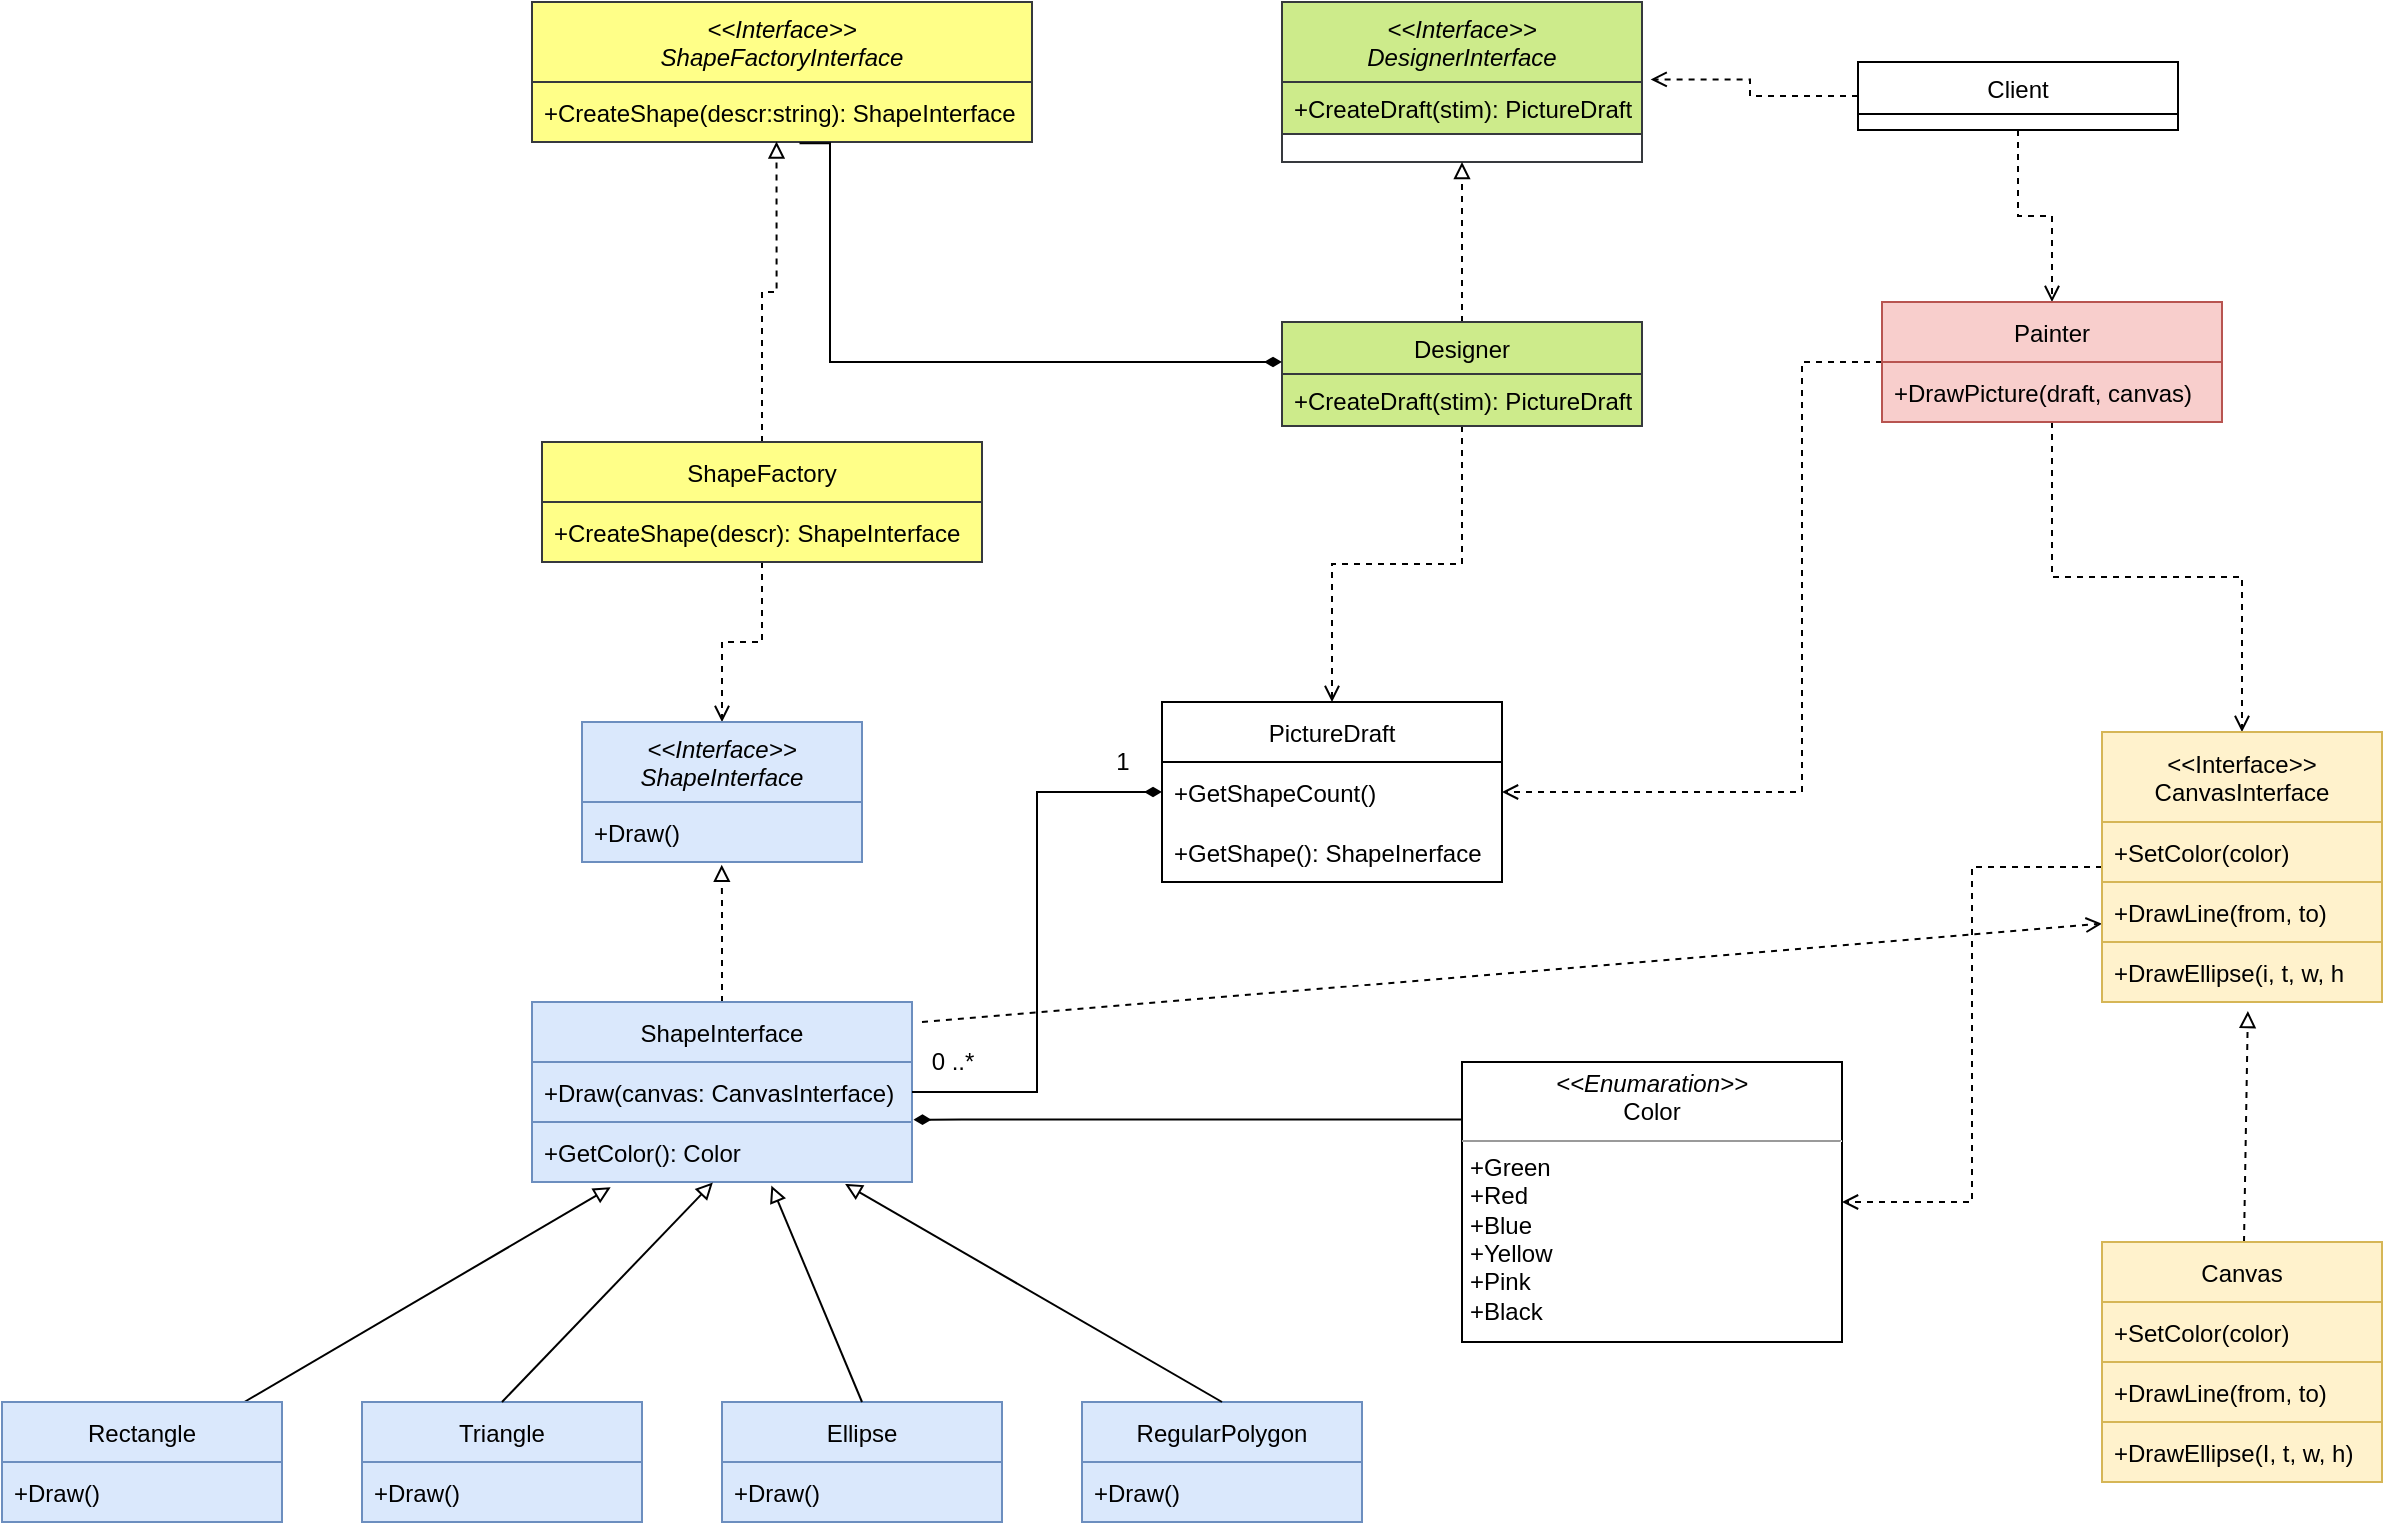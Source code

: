 <mxfile version="17.2.4" type="github">
  <diagram id="C5RBs43oDa-KdzZeNtuy" name="Page-1">
    <mxGraphModel dx="2310" dy="827" grid="1" gridSize="10" guides="1" tooltips="1" connect="1" arrows="1" fold="1" page="1" pageScale="1" pageWidth="827" pageHeight="1169" math="0" shadow="0">
      <root>
        <mxCell id="WIyWlLk6GJQsqaUBKTNV-0" />
        <mxCell id="WIyWlLk6GJQsqaUBKTNV-1" parent="WIyWlLk6GJQsqaUBKTNV-0" />
        <mxCell id="zkfFHV4jXpPFQw0GAbJ--0" value="&lt;&lt;Interface&gt;&gt;&#xa;DesignerInterface" style="swimlane;fontStyle=2;align=center;verticalAlign=top;childLayout=stackLayout;horizontal=1;startSize=40;horizontalStack=0;resizeParent=1;resizeLast=0;collapsible=1;marginBottom=0;rounded=0;shadow=0;strokeWidth=1;fillColor=#cdeb8b;strokeColor=#36393d;" parent="WIyWlLk6GJQsqaUBKTNV-1" vertex="1">
          <mxGeometry x="220" y="100" width="180" height="80" as="geometry">
            <mxRectangle x="230" y="140" width="160" height="26" as="alternateBounds" />
          </mxGeometry>
        </mxCell>
        <mxCell id="zkfFHV4jXpPFQw0GAbJ--5" value="+CreateDraft(stim): PictureDraft" style="text;align=left;verticalAlign=top;spacingLeft=4;spacingRight=4;overflow=hidden;rotatable=0;points=[[0,0.5],[1,0.5]];portConstraint=eastwest;fillColor=#cdeb8b;strokeColor=#36393d;" parent="zkfFHV4jXpPFQw0GAbJ--0" vertex="1">
          <mxGeometry y="40" width="180" height="26" as="geometry" />
        </mxCell>
        <mxCell id="34K8-OLlR78BjBaU6Wkd-9" style="edgeStyle=orthogonalEdgeStyle;rounded=0;orthogonalLoop=1;jettySize=auto;html=1;entryX=0.5;entryY=1;entryDx=0;entryDy=0;fontFamily=Helvetica;fontSize=12;fontColor=default;dashed=1;endArrow=block;endFill=0;" parent="WIyWlLk6GJQsqaUBKTNV-1" source="zkfFHV4jXpPFQw0GAbJ--6" target="zkfFHV4jXpPFQw0GAbJ--0" edge="1">
          <mxGeometry relative="1" as="geometry" />
        </mxCell>
        <mxCell id="34K8-OLlR78BjBaU6Wkd-48" style="edgeStyle=orthogonalEdgeStyle;rounded=0;orthogonalLoop=1;jettySize=auto;html=1;entryX=0.5;entryY=0;entryDx=0;entryDy=0;fontFamily=Helvetica;fontSize=12;fontColor=default;endArrow=open;endFill=0;dashed=1;" parent="WIyWlLk6GJQsqaUBKTNV-1" source="zkfFHV4jXpPFQw0GAbJ--6" target="34K8-OLlR78BjBaU6Wkd-44" edge="1">
          <mxGeometry relative="1" as="geometry" />
        </mxCell>
        <mxCell id="zkfFHV4jXpPFQw0GAbJ--6" value="Designer" style="swimlane;fontStyle=0;align=center;verticalAlign=top;childLayout=stackLayout;horizontal=1;startSize=26;horizontalStack=0;resizeParent=1;resizeLast=0;collapsible=1;marginBottom=0;rounded=0;shadow=0;strokeWidth=1;fillColor=#cdeb8b;strokeColor=#36393d;" parent="WIyWlLk6GJQsqaUBKTNV-1" vertex="1">
          <mxGeometry x="220" y="260" width="180" height="52" as="geometry">
            <mxRectangle x="120" y="360" width="160" height="26" as="alternateBounds" />
          </mxGeometry>
        </mxCell>
        <mxCell id="zkfFHV4jXpPFQw0GAbJ--8" value="+CreateDraft(stim): PictureDraft" style="text;align=left;verticalAlign=top;spacingLeft=4;spacingRight=4;overflow=hidden;rotatable=0;points=[[0,0.5],[1,0.5]];portConstraint=eastwest;rounded=0;shadow=0;html=0;fillColor=#cdeb8b;strokeColor=#36393d;" parent="zkfFHV4jXpPFQw0GAbJ--6" vertex="1">
          <mxGeometry y="26" width="180" height="26" as="geometry" />
        </mxCell>
        <mxCell id="34K8-OLlR78BjBaU6Wkd-52" style="edgeStyle=orthogonalEdgeStyle;rounded=0;orthogonalLoop=1;jettySize=auto;html=1;entryX=1.024;entryY=-0.05;entryDx=0;entryDy=0;entryPerimeter=0;fontFamily=Helvetica;fontSize=12;fontColor=default;endArrow=open;endFill=0;dashed=1;" parent="WIyWlLk6GJQsqaUBKTNV-1" source="zkfFHV4jXpPFQw0GAbJ--17" target="zkfFHV4jXpPFQw0GAbJ--5" edge="1">
          <mxGeometry relative="1" as="geometry" />
        </mxCell>
        <mxCell id="34K8-OLlR78BjBaU6Wkd-57" style="edgeStyle=orthogonalEdgeStyle;rounded=0;orthogonalLoop=1;jettySize=auto;html=1;entryX=0.5;entryY=0;entryDx=0;entryDy=0;dashed=1;fontFamily=Helvetica;fontSize=12;fontColor=default;endArrow=open;endFill=0;" parent="WIyWlLk6GJQsqaUBKTNV-1" source="zkfFHV4jXpPFQw0GAbJ--17" target="34K8-OLlR78BjBaU6Wkd-53" edge="1">
          <mxGeometry relative="1" as="geometry" />
        </mxCell>
        <mxCell id="zkfFHV4jXpPFQw0GAbJ--17" value="Client" style="swimlane;fontStyle=0;align=center;verticalAlign=top;childLayout=stackLayout;horizontal=1;startSize=26;horizontalStack=0;resizeParent=1;resizeLast=0;collapsible=1;marginBottom=0;rounded=0;shadow=0;strokeWidth=1;" parent="WIyWlLk6GJQsqaUBKTNV-1" vertex="1">
          <mxGeometry x="508" y="130" width="160" height="34" as="geometry">
            <mxRectangle x="550" y="140" width="160" height="26" as="alternateBounds" />
          </mxGeometry>
        </mxCell>
        <mxCell id="34K8-OLlR78BjBaU6Wkd-10" value="&lt;&lt;Interface&gt;&gt;&#xa;ShapeFactoryInterface" style="swimlane;fontStyle=2;childLayout=stackLayout;horizontal=1;startSize=40;horizontalStack=0;resizeParent=1;resizeParentMax=0;resizeLast=0;collapsible=1;marginBottom=0;rounded=0;shadow=0;fontFamily=Helvetica;fontSize=12;fillColor=#ffff88;html=0;strokeColor=#36393d;" parent="WIyWlLk6GJQsqaUBKTNV-1" vertex="1">
          <mxGeometry x="-155" y="100" width="250" height="70" as="geometry" />
        </mxCell>
        <mxCell id="34K8-OLlR78BjBaU6Wkd-11" value="+CreateShape(descr:string): ShapeInterface" style="text;strokeColor=#36393d;fillColor=#ffff88;align=left;verticalAlign=middle;spacingLeft=4;spacingRight=4;overflow=hidden;points=[[0,0.5],[1,0.5]];portConstraint=eastwest;rotatable=0;rounded=0;shadow=0;fontFamily=Helvetica;fontSize=12;html=0;" parent="34K8-OLlR78BjBaU6Wkd-10" vertex="1">
          <mxGeometry y="40" width="250" height="30" as="geometry" />
        </mxCell>
        <mxCell id="34K8-OLlR78BjBaU6Wkd-14" style="edgeStyle=orthogonalEdgeStyle;rounded=0;orthogonalLoop=1;jettySize=auto;html=1;fontFamily=Helvetica;fontSize=12;fontColor=default;endArrow=diamondThin;endFill=1;exitX=0.535;exitY=1.019;exitDx=0;exitDy=0;exitPerimeter=0;" parent="WIyWlLk6GJQsqaUBKTNV-1" source="34K8-OLlR78BjBaU6Wkd-11" target="zkfFHV4jXpPFQw0GAbJ--6" edge="1">
          <mxGeometry relative="1" as="geometry">
            <Array as="points">
              <mxPoint x="-6" y="280" />
            </Array>
          </mxGeometry>
        </mxCell>
        <mxCell id="34K8-OLlR78BjBaU6Wkd-19" style="edgeStyle=orthogonalEdgeStyle;rounded=0;orthogonalLoop=1;jettySize=auto;html=1;fontFamily=Helvetica;fontSize=12;fontColor=default;endArrow=block;endFill=0;entryX=0.489;entryY=0.993;entryDx=0;entryDy=0;entryPerimeter=0;dashed=1;" parent="WIyWlLk6GJQsqaUBKTNV-1" source="34K8-OLlR78BjBaU6Wkd-15" target="34K8-OLlR78BjBaU6Wkd-11" edge="1">
          <mxGeometry relative="1" as="geometry">
            <mxPoint x="-20" y="190" as="targetPoint" />
          </mxGeometry>
        </mxCell>
        <mxCell id="34K8-OLlR78BjBaU6Wkd-29" style="edgeStyle=orthogonalEdgeStyle;rounded=0;orthogonalLoop=1;jettySize=auto;html=1;entryX=0.5;entryY=0;entryDx=0;entryDy=0;dashed=1;fontFamily=Helvetica;fontSize=12;fontColor=default;endArrow=open;endFill=0;" parent="WIyWlLk6GJQsqaUBKTNV-1" source="34K8-OLlR78BjBaU6Wkd-15" target="34K8-OLlR78BjBaU6Wkd-20" edge="1">
          <mxGeometry relative="1" as="geometry" />
        </mxCell>
        <mxCell id="34K8-OLlR78BjBaU6Wkd-15" value="ShapeFactory" style="swimlane;fontStyle=0;childLayout=stackLayout;horizontal=1;startSize=30;horizontalStack=0;resizeParent=1;resizeParentMax=0;resizeLast=0;collapsible=1;marginBottom=0;rounded=0;shadow=0;fontFamily=Helvetica;fontSize=12;fillColor=#ffff88;html=0;strokeColor=#36393d;" parent="WIyWlLk6GJQsqaUBKTNV-1" vertex="1">
          <mxGeometry x="-150" y="320" width="220" height="60" as="geometry" />
        </mxCell>
        <mxCell id="34K8-OLlR78BjBaU6Wkd-16" value="+CreateShape(descr): ShapeInterface" style="text;strokeColor=#36393d;fillColor=#ffff88;align=left;verticalAlign=middle;spacingLeft=4;spacingRight=4;overflow=hidden;points=[[0,0.5],[1,0.5]];portConstraint=eastwest;rotatable=0;rounded=0;shadow=0;fontFamily=Helvetica;fontSize=12;html=0;" parent="34K8-OLlR78BjBaU6Wkd-15" vertex="1">
          <mxGeometry y="30" width="220" height="30" as="geometry" />
        </mxCell>
        <mxCell id="34K8-OLlR78BjBaU6Wkd-20" value="&lt;&lt;Interface&gt;&gt;&#xa;ShapeInterface" style="swimlane;fontStyle=2;childLayout=stackLayout;horizontal=1;startSize=40;horizontalStack=0;resizeParent=1;resizeParentMax=0;resizeLast=0;collapsible=1;marginBottom=0;rounded=0;shadow=0;fontFamily=Helvetica;fontSize=12;fillColor=#dae8fc;html=0;strokeColor=#6c8ebf;" parent="WIyWlLk6GJQsqaUBKTNV-1" vertex="1">
          <mxGeometry x="-130" y="460" width="140" height="70" as="geometry" />
        </mxCell>
        <mxCell id="34K8-OLlR78BjBaU6Wkd-21" value="+Draw()" style="text;strokeColor=#6c8ebf;fillColor=#dae8fc;align=left;verticalAlign=middle;spacingLeft=4;spacingRight=4;overflow=hidden;points=[[0,0.5],[1,0.5]];portConstraint=eastwest;rotatable=0;rounded=0;shadow=0;fontFamily=Helvetica;fontSize=12;html=0;" parent="34K8-OLlR78BjBaU6Wkd-20" vertex="1">
          <mxGeometry y="40" width="140" height="30" as="geometry" />
        </mxCell>
        <mxCell id="34K8-OLlR78BjBaU6Wkd-28" style="edgeStyle=orthogonalEdgeStyle;rounded=0;orthogonalLoop=1;jettySize=auto;html=1;entryX=0.499;entryY=1.047;entryDx=0;entryDy=0;entryPerimeter=0;dashed=1;fontFamily=Helvetica;fontSize=12;fontColor=default;endArrow=block;endFill=0;" parent="WIyWlLk6GJQsqaUBKTNV-1" source="34K8-OLlR78BjBaU6Wkd-24" target="34K8-OLlR78BjBaU6Wkd-21" edge="1">
          <mxGeometry relative="1" as="geometry">
            <Array as="points">
              <mxPoint x="-60" y="550" />
              <mxPoint x="-60" y="550" />
            </Array>
          </mxGeometry>
        </mxCell>
        <mxCell id="34K8-OLlR78BjBaU6Wkd-69" style="rounded=0;orthogonalLoop=1;jettySize=auto;html=1;fontFamily=Helvetica;fontSize=12;fontColor=default;endArrow=open;endFill=0;dashed=1;" parent="WIyWlLk6GJQsqaUBKTNV-1" target="34K8-OLlR78BjBaU6Wkd-67" edge="1">
          <mxGeometry relative="1" as="geometry">
            <mxPoint x="40" y="610" as="sourcePoint" />
          </mxGeometry>
        </mxCell>
        <mxCell id="34K8-OLlR78BjBaU6Wkd-24" value="ShapeInterface" style="swimlane;fontStyle=0;childLayout=stackLayout;horizontal=1;startSize=30;horizontalStack=0;resizeParent=1;resizeParentMax=0;resizeLast=0;collapsible=1;marginBottom=0;rounded=0;shadow=0;fontFamily=Helvetica;fontSize=12;fillColor=#dae8fc;html=0;strokeColor=#6c8ebf;" parent="WIyWlLk6GJQsqaUBKTNV-1" vertex="1">
          <mxGeometry x="-155" y="600" width="190" height="90" as="geometry" />
        </mxCell>
        <mxCell id="34K8-OLlR78BjBaU6Wkd-25" value="+Draw(canvas: CanvasInterface)" style="text;strokeColor=#6c8ebf;fillColor=#dae8fc;align=left;verticalAlign=middle;spacingLeft=4;spacingRight=4;overflow=hidden;points=[[0,0.5],[1,0.5]];portConstraint=eastwest;rotatable=0;rounded=0;shadow=0;fontFamily=Helvetica;fontSize=12;html=0;" parent="34K8-OLlR78BjBaU6Wkd-24" vertex="1">
          <mxGeometry y="30" width="190" height="30" as="geometry" />
        </mxCell>
        <mxCell id="34K8-OLlR78BjBaU6Wkd-26" value="+GetColor(): Color" style="text;strokeColor=#6c8ebf;fillColor=#dae8fc;align=left;verticalAlign=middle;spacingLeft=4;spacingRight=4;overflow=hidden;points=[[0,0.5],[1,0.5]];portConstraint=eastwest;rotatable=0;rounded=0;shadow=0;fontFamily=Helvetica;fontSize=12;html=0;" parent="34K8-OLlR78BjBaU6Wkd-24" vertex="1">
          <mxGeometry y="60" width="190" height="30" as="geometry" />
        </mxCell>
        <mxCell id="34K8-OLlR78BjBaU6Wkd-40" style="rounded=0;orthogonalLoop=1;jettySize=auto;html=1;entryX=0.207;entryY=1.087;entryDx=0;entryDy=0;entryPerimeter=0;fontFamily=Helvetica;fontSize=12;fontColor=default;endArrow=block;endFill=0;" parent="WIyWlLk6GJQsqaUBKTNV-1" source="34K8-OLlR78BjBaU6Wkd-30" target="34K8-OLlR78BjBaU6Wkd-26" edge="1">
          <mxGeometry relative="1" as="geometry" />
        </mxCell>
        <mxCell id="34K8-OLlR78BjBaU6Wkd-30" value="Rectangle" style="swimlane;fontStyle=0;childLayout=stackLayout;horizontal=1;startSize=30;horizontalStack=0;resizeParent=1;resizeParentMax=0;resizeLast=0;collapsible=1;marginBottom=0;rounded=0;shadow=0;fontFamily=Helvetica;fontSize=12;fillColor=#dae8fc;html=0;strokeColor=#6c8ebf;" parent="WIyWlLk6GJQsqaUBKTNV-1" vertex="1">
          <mxGeometry x="-420" y="800" width="140" height="60" as="geometry" />
        </mxCell>
        <mxCell id="34K8-OLlR78BjBaU6Wkd-31" value="+Draw()" style="text;strokeColor=#6c8ebf;fillColor=#dae8fc;align=left;verticalAlign=middle;spacingLeft=4;spacingRight=4;overflow=hidden;points=[[0,0.5],[1,0.5]];portConstraint=eastwest;rotatable=0;rounded=0;shadow=0;fontFamily=Helvetica;fontSize=12;html=0;" parent="34K8-OLlR78BjBaU6Wkd-30" vertex="1">
          <mxGeometry y="30" width="140" height="30" as="geometry" />
        </mxCell>
        <mxCell id="34K8-OLlR78BjBaU6Wkd-34" value="Triangle" style="swimlane;fontStyle=0;childLayout=stackLayout;horizontal=1;startSize=30;horizontalStack=0;resizeParent=1;resizeParentMax=0;resizeLast=0;collapsible=1;marginBottom=0;rounded=0;shadow=0;fontFamily=Helvetica;fontSize=12;fillColor=#dae8fc;html=0;strokeColor=#6c8ebf;" parent="WIyWlLk6GJQsqaUBKTNV-1" vertex="1">
          <mxGeometry x="-240" y="800" width="140" height="60" as="geometry" />
        </mxCell>
        <mxCell id="34K8-OLlR78BjBaU6Wkd-35" value="+Draw()" style="text;strokeColor=#6c8ebf;fillColor=#dae8fc;align=left;verticalAlign=middle;spacingLeft=4;spacingRight=4;overflow=hidden;points=[[0,0.5],[1,0.5]];portConstraint=eastwest;rotatable=0;rounded=0;shadow=0;fontFamily=Helvetica;fontSize=12;html=0;" parent="34K8-OLlR78BjBaU6Wkd-34" vertex="1">
          <mxGeometry y="30" width="140" height="30" as="geometry" />
        </mxCell>
        <mxCell id="34K8-OLlR78BjBaU6Wkd-36" value="Ellipse" style="swimlane;fontStyle=0;childLayout=stackLayout;horizontal=1;startSize=30;horizontalStack=0;resizeParent=1;resizeParentMax=0;resizeLast=0;collapsible=1;marginBottom=0;rounded=0;shadow=0;fontFamily=Helvetica;fontSize=12;fillColor=#dae8fc;html=0;strokeColor=#6c8ebf;" parent="WIyWlLk6GJQsqaUBKTNV-1" vertex="1">
          <mxGeometry x="-60" y="800" width="140" height="60" as="geometry" />
        </mxCell>
        <mxCell id="34K8-OLlR78BjBaU6Wkd-37" value="+Draw()" style="text;strokeColor=#6c8ebf;fillColor=#dae8fc;align=left;verticalAlign=middle;spacingLeft=4;spacingRight=4;overflow=hidden;points=[[0,0.5],[1,0.5]];portConstraint=eastwest;rotatable=0;rounded=0;shadow=0;fontFamily=Helvetica;fontSize=12;html=0;" parent="34K8-OLlR78BjBaU6Wkd-36" vertex="1">
          <mxGeometry y="30" width="140" height="30" as="geometry" />
        </mxCell>
        <mxCell id="34K8-OLlR78BjBaU6Wkd-38" value="RegularPolygon" style="swimlane;fontStyle=0;childLayout=stackLayout;horizontal=1;startSize=30;horizontalStack=0;resizeParent=1;resizeParentMax=0;resizeLast=0;collapsible=1;marginBottom=0;rounded=0;shadow=0;fontFamily=Helvetica;fontSize=12;fillColor=#dae8fc;html=0;strokeColor=#6c8ebf;" parent="WIyWlLk6GJQsqaUBKTNV-1" vertex="1">
          <mxGeometry x="120" y="800" width="140" height="60" as="geometry" />
        </mxCell>
        <mxCell id="34K8-OLlR78BjBaU6Wkd-39" value="+Draw()" style="text;strokeColor=#6c8ebf;fillColor=#dae8fc;align=left;verticalAlign=middle;spacingLeft=4;spacingRight=4;overflow=hidden;points=[[0,0.5],[1,0.5]];portConstraint=eastwest;rotatable=0;rounded=0;shadow=0;fontFamily=Helvetica;fontSize=12;html=0;" parent="34K8-OLlR78BjBaU6Wkd-38" vertex="1">
          <mxGeometry y="30" width="140" height="30" as="geometry" />
        </mxCell>
        <mxCell id="34K8-OLlR78BjBaU6Wkd-41" style="rounded=0;orthogonalLoop=1;jettySize=auto;html=1;entryX=0.476;entryY=1.007;entryDx=0;entryDy=0;entryPerimeter=0;fontFamily=Helvetica;fontSize=12;fontColor=default;endArrow=block;endFill=0;exitX=0.5;exitY=0;exitDx=0;exitDy=0;" parent="WIyWlLk6GJQsqaUBKTNV-1" source="34K8-OLlR78BjBaU6Wkd-34" target="34K8-OLlR78BjBaU6Wkd-26" edge="1">
          <mxGeometry relative="1" as="geometry">
            <mxPoint x="-281.399" y="810" as="sourcePoint" />
            <mxPoint x="-66.94" y="700.21" as="targetPoint" />
          </mxGeometry>
        </mxCell>
        <mxCell id="34K8-OLlR78BjBaU6Wkd-42" style="rounded=0;orthogonalLoop=1;jettySize=auto;html=1;fontFamily=Helvetica;fontSize=12;fontColor=default;endArrow=block;endFill=0;exitX=0.5;exitY=0;exitDx=0;exitDy=0;entryX=0.63;entryY=1.06;entryDx=0;entryDy=0;entryPerimeter=0;" parent="WIyWlLk6GJQsqaUBKTNV-1" source="34K8-OLlR78BjBaU6Wkd-36" target="34K8-OLlR78BjBaU6Wkd-26" edge="1">
          <mxGeometry relative="1" as="geometry">
            <mxPoint x="-271.399" y="820" as="sourcePoint" />
            <mxPoint x="-70" y="690" as="targetPoint" />
          </mxGeometry>
        </mxCell>
        <mxCell id="34K8-OLlR78BjBaU6Wkd-43" style="rounded=0;orthogonalLoop=1;jettySize=auto;html=1;fontFamily=Helvetica;fontSize=12;fontColor=default;endArrow=block;endFill=0;exitX=0.5;exitY=0;exitDx=0;exitDy=0;entryX=0.824;entryY=1.033;entryDx=0;entryDy=0;entryPerimeter=0;" parent="WIyWlLk6GJQsqaUBKTNV-1" source="34K8-OLlR78BjBaU6Wkd-38" target="34K8-OLlR78BjBaU6Wkd-26" edge="1">
          <mxGeometry relative="1" as="geometry">
            <mxPoint x="-261.399" y="830" as="sourcePoint" />
            <mxPoint x="-70" y="690" as="targetPoint" />
          </mxGeometry>
        </mxCell>
        <mxCell id="34K8-OLlR78BjBaU6Wkd-44" value="PictureDraft" style="swimlane;fontStyle=0;childLayout=stackLayout;horizontal=1;startSize=30;horizontalStack=0;resizeParent=1;resizeParentMax=0;resizeLast=0;collapsible=1;marginBottom=0;rounded=0;shadow=0;fontFamily=Helvetica;fontSize=12;fontColor=default;fillColor=none;gradientColor=none;html=0;" parent="WIyWlLk6GJQsqaUBKTNV-1" vertex="1">
          <mxGeometry x="160" y="450" width="170" height="90" as="geometry" />
        </mxCell>
        <mxCell id="34K8-OLlR78BjBaU6Wkd-45" value="+GetShapeCount()" style="text;strokeColor=none;fillColor=none;align=left;verticalAlign=middle;spacingLeft=4;spacingRight=4;overflow=hidden;points=[[0,0.5],[1,0.5]];portConstraint=eastwest;rotatable=0;rounded=0;shadow=0;fontFamily=Helvetica;fontSize=12;fontColor=default;html=0;" parent="34K8-OLlR78BjBaU6Wkd-44" vertex="1">
          <mxGeometry y="30" width="170" height="30" as="geometry" />
        </mxCell>
        <mxCell id="34K8-OLlR78BjBaU6Wkd-46" value="+GetShape(): ShapeInerface" style="text;strokeColor=none;fillColor=none;align=left;verticalAlign=middle;spacingLeft=4;spacingRight=4;overflow=hidden;points=[[0,0.5],[1,0.5]];portConstraint=eastwest;rotatable=0;rounded=0;shadow=0;fontFamily=Helvetica;fontSize=12;fontColor=default;html=0;" parent="34K8-OLlR78BjBaU6Wkd-44" vertex="1">
          <mxGeometry y="60" width="170" height="30" as="geometry" />
        </mxCell>
        <mxCell id="34K8-OLlR78BjBaU6Wkd-49" style="edgeStyle=orthogonalEdgeStyle;rounded=0;orthogonalLoop=1;jettySize=auto;html=1;entryX=0;entryY=0.5;entryDx=0;entryDy=0;fontFamily=Helvetica;fontSize=12;fontColor=default;endArrow=diamondThin;endFill=1;" parent="WIyWlLk6GJQsqaUBKTNV-1" source="34K8-OLlR78BjBaU6Wkd-25" target="34K8-OLlR78BjBaU6Wkd-45" edge="1">
          <mxGeometry relative="1" as="geometry" />
        </mxCell>
        <mxCell id="34K8-OLlR78BjBaU6Wkd-50" value="1" style="text;html=1;align=center;verticalAlign=middle;resizable=0;points=[];autosize=1;strokeColor=none;fillColor=none;fontSize=12;fontFamily=Helvetica;fontColor=default;" parent="WIyWlLk6GJQsqaUBKTNV-1" vertex="1">
          <mxGeometry x="130" y="470" width="20" height="20" as="geometry" />
        </mxCell>
        <mxCell id="34K8-OLlR78BjBaU6Wkd-51" value="0 ..*" style="text;html=1;align=center;verticalAlign=middle;resizable=0;points=[];autosize=1;strokeColor=none;fillColor=none;fontSize=12;fontFamily=Helvetica;fontColor=default;" parent="WIyWlLk6GJQsqaUBKTNV-1" vertex="1">
          <mxGeometry x="35" y="620" width="40" height="20" as="geometry" />
        </mxCell>
        <mxCell id="34K8-OLlR78BjBaU6Wkd-58" style="edgeStyle=orthogonalEdgeStyle;rounded=0;orthogonalLoop=1;jettySize=auto;html=1;entryX=1;entryY=0.5;entryDx=0;entryDy=0;dashed=1;fontFamily=Helvetica;fontSize=12;fontColor=default;endArrow=open;endFill=0;" parent="WIyWlLk6GJQsqaUBKTNV-1" source="34K8-OLlR78BjBaU6Wkd-53" target="34K8-OLlR78BjBaU6Wkd-45" edge="1">
          <mxGeometry relative="1" as="geometry">
            <Array as="points">
              <mxPoint x="480" y="280" />
              <mxPoint x="480" y="495" />
            </Array>
          </mxGeometry>
        </mxCell>
        <mxCell id="34K8-OLlR78BjBaU6Wkd-70" style="edgeStyle=orthogonalEdgeStyle;rounded=0;orthogonalLoop=1;jettySize=auto;html=1;dashed=1;fontFamily=Helvetica;fontSize=12;fontColor=default;endArrow=open;endFill=0;" parent="WIyWlLk6GJQsqaUBKTNV-1" source="34K8-OLlR78BjBaU6Wkd-53" target="34K8-OLlR78BjBaU6Wkd-65" edge="1">
          <mxGeometry relative="1" as="geometry" />
        </mxCell>
        <mxCell id="34K8-OLlR78BjBaU6Wkd-53" value="Painter" style="swimlane;fontStyle=0;childLayout=stackLayout;horizontal=1;startSize=30;horizontalStack=0;resizeParent=1;resizeParentMax=0;resizeLast=0;collapsible=1;marginBottom=0;rounded=0;shadow=0;fontFamily=Helvetica;fontSize=12;fillColor=#f8cecc;html=0;strokeColor=#b85450;" parent="WIyWlLk6GJQsqaUBKTNV-1" vertex="1">
          <mxGeometry x="520" y="250" width="170" height="60" as="geometry" />
        </mxCell>
        <mxCell id="34K8-OLlR78BjBaU6Wkd-54" value="+DrawPicture(draft, canvas)" style="text;strokeColor=#b85450;fillColor=#f8cecc;align=left;verticalAlign=middle;spacingLeft=4;spacingRight=4;overflow=hidden;points=[[0,0.5],[1,0.5]];portConstraint=eastwest;rotatable=0;rounded=0;shadow=0;fontFamily=Helvetica;fontSize=12;html=0;" parent="34K8-OLlR78BjBaU6Wkd-53" vertex="1">
          <mxGeometry y="30" width="170" height="30" as="geometry" />
        </mxCell>
        <mxCell id="34K8-OLlR78BjBaU6Wkd-64" style="edgeStyle=orthogonalEdgeStyle;rounded=0;orthogonalLoop=1;jettySize=auto;html=1;fontFamily=Helvetica;fontSize=12;fontColor=default;endArrow=diamondThin;endFill=1;entryX=1.004;entryY=-0.039;entryDx=0;entryDy=0;entryPerimeter=0;" parent="WIyWlLk6GJQsqaUBKTNV-1" source="34K8-OLlR78BjBaU6Wkd-63" target="34K8-OLlR78BjBaU6Wkd-26" edge="1">
          <mxGeometry relative="1" as="geometry">
            <mxPoint x="40" y="660" as="targetPoint" />
            <Array as="points">
              <mxPoint x="60" y="659" />
            </Array>
          </mxGeometry>
        </mxCell>
        <mxCell id="34K8-OLlR78BjBaU6Wkd-63" value="&lt;p style=&quot;margin: 0px ; margin-top: 4px ; text-align: center&quot;&gt;&lt;i&gt;&amp;lt;&amp;lt;Enumaration&amp;gt;&amp;gt;&lt;/i&gt;&lt;br&gt;Color&lt;/p&gt;&lt;hr size=&quot;1&quot;&gt;&lt;p style=&quot;margin: 0px ; margin-left: 4px&quot;&gt;+Green&lt;/p&gt;&lt;p style=&quot;margin: 0px ; margin-left: 4px&quot;&gt;+Red&lt;/p&gt;&lt;p style=&quot;margin: 0px ; margin-left: 4px&quot;&gt;+Blue&lt;/p&gt;&lt;p style=&quot;margin: 0px ; margin-left: 4px&quot;&gt;+Yellow&lt;/p&gt;&lt;p style=&quot;margin: 0px ; margin-left: 4px&quot;&gt;+Pink&lt;/p&gt;&lt;p style=&quot;margin: 0px ; margin-left: 4px&quot;&gt;+Black&lt;/p&gt;" style="verticalAlign=top;align=left;overflow=fill;fontSize=12;fontFamily=Helvetica;html=1;rounded=0;shadow=0;fontColor=default;fillColor=none;gradientColor=none;" parent="WIyWlLk6GJQsqaUBKTNV-1" vertex="1">
          <mxGeometry x="310" y="630" width="190" height="140" as="geometry" />
        </mxCell>
        <mxCell id="34K8-OLlR78BjBaU6Wkd-71" style="edgeStyle=orthogonalEdgeStyle;rounded=0;orthogonalLoop=1;jettySize=auto;html=1;entryX=1;entryY=0.5;entryDx=0;entryDy=0;dashed=1;fontFamily=Helvetica;fontSize=12;fontColor=default;endArrow=open;endFill=0;" parent="WIyWlLk6GJQsqaUBKTNV-1" source="34K8-OLlR78BjBaU6Wkd-65" target="34K8-OLlR78BjBaU6Wkd-63" edge="1">
          <mxGeometry relative="1" as="geometry" />
        </mxCell>
        <mxCell id="34K8-OLlR78BjBaU6Wkd-65" value="&lt;&lt;Interface&gt;&gt;&#xa;CanvasInterface" style="swimlane;fontStyle=0;childLayout=stackLayout;horizontal=1;startSize=45;horizontalStack=0;resizeParent=1;resizeParentMax=0;resizeLast=0;collapsible=1;marginBottom=0;rounded=0;shadow=0;fontFamily=Helvetica;fontSize=12;fillColor=#fff2cc;html=0;strokeColor=#d6b656;" parent="WIyWlLk6GJQsqaUBKTNV-1" vertex="1">
          <mxGeometry x="630" y="465" width="140" height="135" as="geometry" />
        </mxCell>
        <mxCell id="34K8-OLlR78BjBaU6Wkd-66" value="+SetColor(color)" style="text;strokeColor=#d6b656;fillColor=#fff2cc;align=left;verticalAlign=middle;spacingLeft=4;spacingRight=4;overflow=hidden;points=[[0,0.5],[1,0.5]];portConstraint=eastwest;rotatable=0;rounded=0;shadow=0;fontFamily=Helvetica;fontSize=12;html=0;" parent="34K8-OLlR78BjBaU6Wkd-65" vertex="1">
          <mxGeometry y="45" width="140" height="30" as="geometry" />
        </mxCell>
        <mxCell id="34K8-OLlR78BjBaU6Wkd-67" value="+DrawLine(from, to)" style="text;strokeColor=#d6b656;fillColor=#fff2cc;align=left;verticalAlign=middle;spacingLeft=4;spacingRight=4;overflow=hidden;points=[[0,0.5],[1,0.5]];portConstraint=eastwest;rotatable=0;rounded=0;shadow=0;fontFamily=Helvetica;fontSize=12;html=0;" parent="34K8-OLlR78BjBaU6Wkd-65" vertex="1">
          <mxGeometry y="75" width="140" height="30" as="geometry" />
        </mxCell>
        <mxCell id="34K8-OLlR78BjBaU6Wkd-68" value="+DrawEllipse(i, t, w, h" style="text;strokeColor=#d6b656;fillColor=#fff2cc;align=left;verticalAlign=middle;spacingLeft=4;spacingRight=4;overflow=hidden;points=[[0,0.5],[1,0.5]];portConstraint=eastwest;rotatable=0;rounded=0;shadow=0;fontFamily=Helvetica;fontSize=12;html=0;" parent="34K8-OLlR78BjBaU6Wkd-65" vertex="1">
          <mxGeometry y="105" width="140" height="30" as="geometry" />
        </mxCell>
        <mxCell id="34K8-OLlR78BjBaU6Wkd-77" style="rounded=0;orthogonalLoop=1;jettySize=auto;html=1;dashed=1;fontFamily=Helvetica;fontSize=12;fontColor=default;endArrow=block;endFill=0;entryX=0.521;entryY=1.15;entryDx=0;entryDy=0;entryPerimeter=0;" parent="WIyWlLk6GJQsqaUBKTNV-1" source="34K8-OLlR78BjBaU6Wkd-72" target="34K8-OLlR78BjBaU6Wkd-68" edge="1">
          <mxGeometry relative="1" as="geometry">
            <mxPoint x="670" y="590" as="targetPoint" />
          </mxGeometry>
        </mxCell>
        <mxCell id="34K8-OLlR78BjBaU6Wkd-72" value="Canvas" style="swimlane;fontStyle=0;childLayout=stackLayout;horizontal=1;startSize=30;horizontalStack=0;resizeParent=1;resizeParentMax=0;resizeLast=0;collapsible=1;marginBottom=0;rounded=0;shadow=0;fontFamily=Helvetica;fontSize=12;fillColor=#fff2cc;html=0;strokeColor=#d6b656;" parent="WIyWlLk6GJQsqaUBKTNV-1" vertex="1">
          <mxGeometry x="630" y="720" width="140" height="120" as="geometry" />
        </mxCell>
        <mxCell id="34K8-OLlR78BjBaU6Wkd-73" value="+SetColor(color)" style="text;strokeColor=#d6b656;fillColor=#fff2cc;align=left;verticalAlign=middle;spacingLeft=4;spacingRight=4;overflow=hidden;points=[[0,0.5],[1,0.5]];portConstraint=eastwest;rotatable=0;rounded=0;shadow=0;fontFamily=Helvetica;fontSize=12;html=0;" parent="34K8-OLlR78BjBaU6Wkd-72" vertex="1">
          <mxGeometry y="30" width="140" height="30" as="geometry" />
        </mxCell>
        <mxCell id="34K8-OLlR78BjBaU6Wkd-74" value="+DrawLine(from, to)" style="text;strokeColor=#d6b656;fillColor=#fff2cc;align=left;verticalAlign=middle;spacingLeft=4;spacingRight=4;overflow=hidden;points=[[0,0.5],[1,0.5]];portConstraint=eastwest;rotatable=0;rounded=0;shadow=0;fontFamily=Helvetica;fontSize=12;html=0;" parent="34K8-OLlR78BjBaU6Wkd-72" vertex="1">
          <mxGeometry y="60" width="140" height="30" as="geometry" />
        </mxCell>
        <mxCell id="34K8-OLlR78BjBaU6Wkd-75" value="+DrawEllipse(I, t, w, h)" style="text;strokeColor=#d6b656;fillColor=#fff2cc;align=left;verticalAlign=middle;spacingLeft=4;spacingRight=4;overflow=hidden;points=[[0,0.5],[1,0.5]];portConstraint=eastwest;rotatable=0;rounded=0;shadow=0;fontFamily=Helvetica;fontSize=12;html=0;" parent="34K8-OLlR78BjBaU6Wkd-72" vertex="1">
          <mxGeometry y="90" width="140" height="30" as="geometry" />
        </mxCell>
      </root>
    </mxGraphModel>
  </diagram>
</mxfile>
